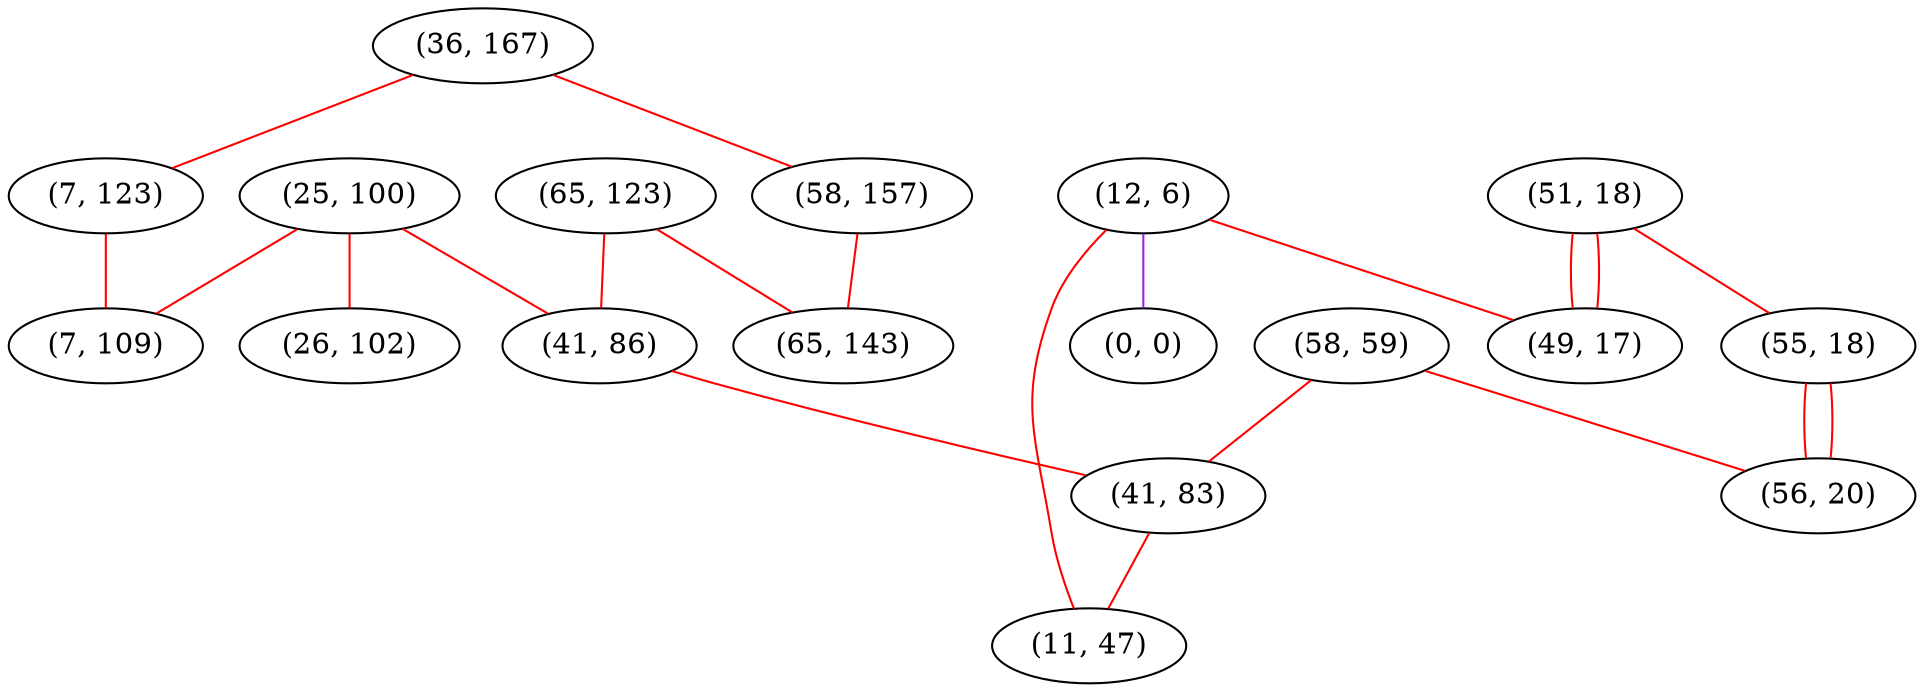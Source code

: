 graph "" {
"(36, 167)";
"(65, 123)";
"(58, 59)";
"(25, 100)";
"(7, 123)";
"(58, 157)";
"(7, 109)";
"(41, 86)";
"(12, 6)";
"(65, 143)";
"(51, 18)";
"(0, 0)";
"(41, 83)";
"(11, 47)";
"(26, 102)";
"(49, 17)";
"(55, 18)";
"(56, 20)";
"(36, 167)" -- "(7, 123)"  [color=red, key=0, weight=1];
"(36, 167)" -- "(58, 157)"  [color=red, key=0, weight=1];
"(65, 123)" -- "(41, 86)"  [color=red, key=0, weight=1];
"(65, 123)" -- "(65, 143)"  [color=red, key=0, weight=1];
"(58, 59)" -- "(41, 83)"  [color=red, key=0, weight=1];
"(58, 59)" -- "(56, 20)"  [color=red, key=0, weight=1];
"(25, 100)" -- "(7, 109)"  [color=red, key=0, weight=1];
"(25, 100)" -- "(26, 102)"  [color=red, key=0, weight=1];
"(25, 100)" -- "(41, 86)"  [color=red, key=0, weight=1];
"(7, 123)" -- "(7, 109)"  [color=red, key=0, weight=1];
"(58, 157)" -- "(65, 143)"  [color=red, key=0, weight=1];
"(41, 86)" -- "(41, 83)"  [color=red, key=0, weight=1];
"(12, 6)" -- "(11, 47)"  [color=red, key=0, weight=1];
"(12, 6)" -- "(0, 0)"  [color=purple, key=0, weight=4];
"(12, 6)" -- "(49, 17)"  [color=red, key=0, weight=1];
"(51, 18)" -- "(49, 17)"  [color=red, key=0, weight=1];
"(51, 18)" -- "(49, 17)"  [color=red, key=1, weight=1];
"(51, 18)" -- "(55, 18)"  [color=red, key=0, weight=1];
"(41, 83)" -- "(11, 47)"  [color=red, key=0, weight=1];
"(55, 18)" -- "(56, 20)"  [color=red, key=0, weight=1];
"(55, 18)" -- "(56, 20)"  [color=red, key=1, weight=1];
}
